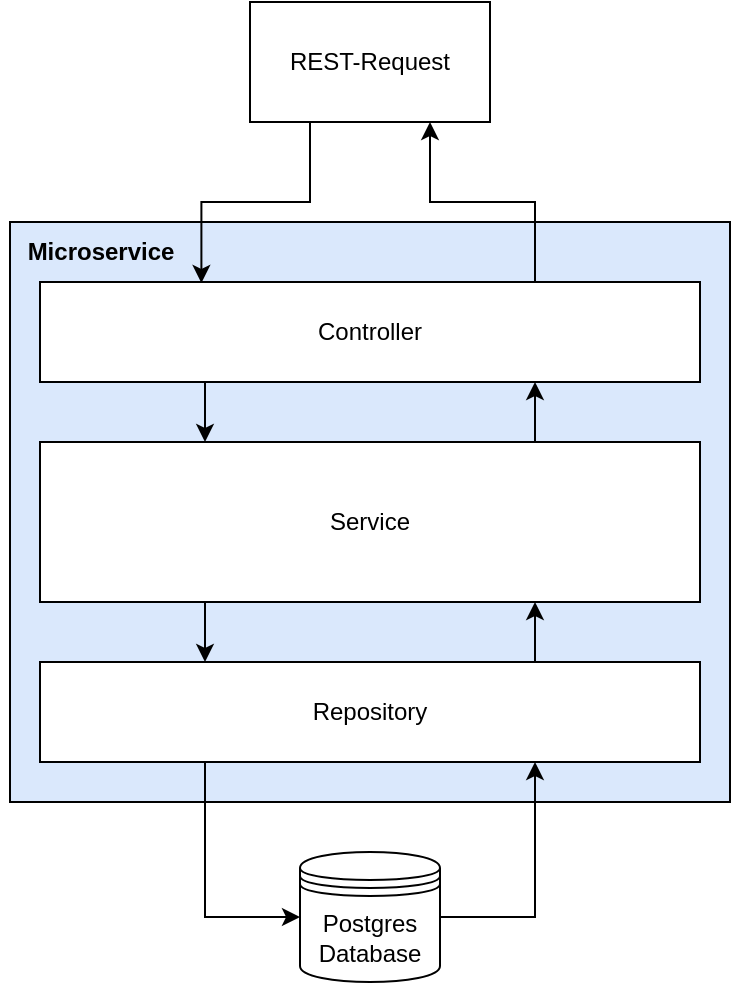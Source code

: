 <mxfile>
    <diagram id="ZzZHLn4SEhgFUxKPjHQQ" name="Page-1">
        <mxGraphModel dx="1214" dy="629" grid="1" gridSize="10" guides="1" tooltips="1" connect="1" arrows="1" fold="1" page="1" pageScale="1" pageWidth="827" pageHeight="1169" math="0" shadow="0">
            <root>
                <mxCell id="0"/>
                <mxCell id="1" parent="0"/>
                <mxCell id="7" value="" style="rounded=0;whiteSpace=wrap;html=1;fillColor=#dae8fc;strokeColor=default;" vertex="1" parent="1">
                    <mxGeometry x="220" y="270" width="360" height="290" as="geometry"/>
                </mxCell>
                <mxCell id="15" style="edgeStyle=orthogonalEdgeStyle;html=1;exitX=0.25;exitY=1;exitDx=0;exitDy=0;entryX=1.007;entryY=1.016;entryDx=0;entryDy=0;entryPerimeter=0;rounded=0;" edge="1" parent="1" source="2" target="8">
                    <mxGeometry relative="1" as="geometry">
                        <Array as="points">
                            <mxPoint x="370" y="260"/>
                            <mxPoint x="316" y="260"/>
                        </Array>
                    </mxGeometry>
                </mxCell>
                <mxCell id="2" value="REST-Request" style="rounded=0;whiteSpace=wrap;html=1;" vertex="1" parent="1">
                    <mxGeometry x="340" y="160" width="120" height="60" as="geometry"/>
                </mxCell>
                <mxCell id="11" style="edgeStyle=none;html=1;exitX=0.25;exitY=1;exitDx=0;exitDy=0;entryX=0.25;entryY=0;entryDx=0;entryDy=0;" edge="1" parent="1" source="3" target="4">
                    <mxGeometry relative="1" as="geometry"/>
                </mxCell>
                <mxCell id="16" style="html=1;exitX=0.75;exitY=0;exitDx=0;exitDy=0;entryX=0.75;entryY=1;entryDx=0;entryDy=0;rounded=0;edgeStyle=orthogonalEdgeStyle;" edge="1" parent="1" source="3" target="2">
                    <mxGeometry relative="1" as="geometry">
                        <mxPoint x="400" y="240.0" as="targetPoint"/>
                        <Array as="points">
                            <mxPoint x="483" y="260"/>
                            <mxPoint x="430" y="260"/>
                        </Array>
                    </mxGeometry>
                </mxCell>
                <mxCell id="3" value="Controller" style="rounded=0;whiteSpace=wrap;html=1;" vertex="1" parent="1">
                    <mxGeometry x="235" y="300" width="330" height="50" as="geometry"/>
                </mxCell>
                <mxCell id="12" style="edgeStyle=none;html=1;exitX=0.25;exitY=1;exitDx=0;exitDy=0;entryX=0.25;entryY=0;entryDx=0;entryDy=0;" edge="1" parent="1" source="4" target="5">
                    <mxGeometry relative="1" as="geometry"/>
                </mxCell>
                <mxCell id="14" style="edgeStyle=none;html=1;exitX=0.75;exitY=0;exitDx=0;exitDy=0;entryX=0.75;entryY=1;entryDx=0;entryDy=0;" edge="1" parent="1" source="4" target="3">
                    <mxGeometry relative="1" as="geometry"/>
                </mxCell>
                <mxCell id="4" value="Service" style="rounded=0;whiteSpace=wrap;html=1;" vertex="1" parent="1">
                    <mxGeometry x="235" y="380" width="330" height="80" as="geometry"/>
                </mxCell>
                <mxCell id="13" style="edgeStyle=none;html=1;exitX=0.75;exitY=0;exitDx=0;exitDy=0;entryX=0.75;entryY=1;entryDx=0;entryDy=0;" edge="1" parent="1" source="5" target="4">
                    <mxGeometry relative="1" as="geometry"/>
                </mxCell>
                <mxCell id="17" style="edgeStyle=orthogonalEdgeStyle;rounded=0;html=1;exitX=0.25;exitY=1;exitDx=0;exitDy=0;entryX=0;entryY=0.5;entryDx=0;entryDy=0;" edge="1" parent="1" source="5" target="6">
                    <mxGeometry relative="1" as="geometry"/>
                </mxCell>
                <mxCell id="5" value="Repository" style="rounded=0;whiteSpace=wrap;html=1;" vertex="1" parent="1">
                    <mxGeometry x="235" y="490" width="330" height="50" as="geometry"/>
                </mxCell>
                <mxCell id="18" style="edgeStyle=orthogonalEdgeStyle;rounded=0;html=1;entryX=0.75;entryY=1;entryDx=0;entryDy=0;" edge="1" parent="1" source="6" target="5">
                    <mxGeometry relative="1" as="geometry">
                        <Array as="points">
                            <mxPoint x="483" y="618"/>
                        </Array>
                    </mxGeometry>
                </mxCell>
                <mxCell id="6" value="Postgres Database" style="shape=datastore;whiteSpace=wrap;html=1;" vertex="1" parent="1">
                    <mxGeometry x="365" y="585" width="70" height="65" as="geometry"/>
                </mxCell>
                <mxCell id="8" value="&lt;b&gt;Microservice&lt;/b&gt;" style="text;html=1;align=center;verticalAlign=middle;resizable=0;points=[];autosize=1;strokeColor=none;fillColor=none;" vertex="1" parent="1">
                    <mxGeometry x="215" y="270" width="100" height="30" as="geometry"/>
                </mxCell>
            </root>
        </mxGraphModel>
    </diagram>
</mxfile>